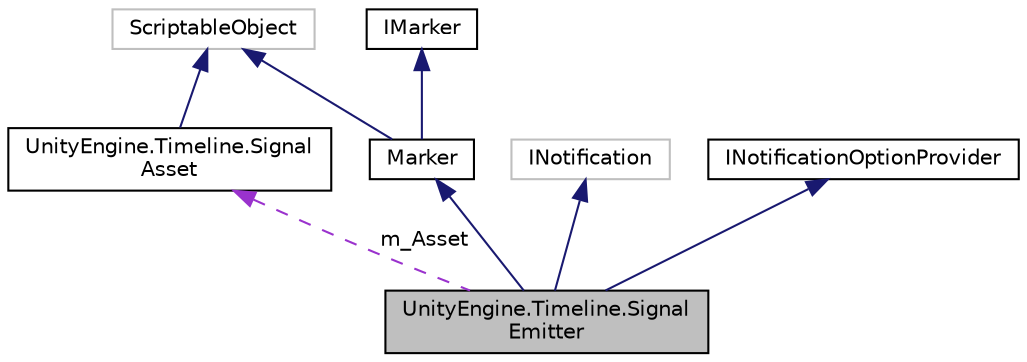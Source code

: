 digraph "UnityEngine.Timeline.SignalEmitter"
{
 // LATEX_PDF_SIZE
  edge [fontname="Helvetica",fontsize="10",labelfontname="Helvetica",labelfontsize="10"];
  node [fontname="Helvetica",fontsize="10",shape=record];
  Node1 [label="UnityEngine.Timeline.Signal\lEmitter",height=0.2,width=0.4,color="black", fillcolor="grey75", style="filled", fontcolor="black",tooltip="Marker that emits a signal to a SignalReceiver."];
  Node2 -> Node1 [dir="back",color="midnightblue",fontsize="10",style="solid",fontname="Helvetica"];
  Node2 [label="Marker",height=0.2,width=0.4,color="black", fillcolor="white", style="filled",URL="$class_unity_engine_1_1_timeline_1_1_marker.html",tooltip="Use Marker as a base class when creating a custom marker."];
  Node3 -> Node2 [dir="back",color="midnightblue",fontsize="10",style="solid",fontname="Helvetica"];
  Node3 [label="ScriptableObject",height=0.2,width=0.4,color="grey75", fillcolor="white", style="filled",tooltip=" "];
  Node4 -> Node2 [dir="back",color="midnightblue",fontsize="10",style="solid",fontname="Helvetica"];
  Node4 [label="IMarker",height=0.2,width=0.4,color="black", fillcolor="white", style="filled",URL="$interface_unity_engine_1_1_timeline_1_1_i_marker.html",tooltip="Interface implemented by markers."];
  Node5 -> Node1 [dir="back",color="midnightblue",fontsize="10",style="solid",fontname="Helvetica"];
  Node5 [label="INotification",height=0.2,width=0.4,color="grey75", fillcolor="white", style="filled",tooltip=" "];
  Node6 -> Node1 [dir="back",color="midnightblue",fontsize="10",style="solid",fontname="Helvetica"];
  Node6 [label="INotificationOptionProvider",height=0.2,width=0.4,color="black", fillcolor="white", style="filled",URL="$interface_unity_engine_1_1_timeline_1_1_i_notification_option_provider.html",tooltip="Implement this interface to change the behaviour of an INotification."];
  Node7 -> Node1 [dir="back",color="darkorchid3",fontsize="10",style="dashed",label=" m_Asset" ,fontname="Helvetica"];
  Node7 [label="UnityEngine.Timeline.Signal\lAsset",height=0.2,width=0.4,color="black", fillcolor="white", style="filled",URL="$class_unity_engine_1_1_timeline_1_1_signal_asset.html",tooltip="An asset representing an emitted signal. A SignalAsset connects a SignalEmitter with a SignalReceiver..."];
  Node3 -> Node7 [dir="back",color="midnightblue",fontsize="10",style="solid",fontname="Helvetica"];
}
